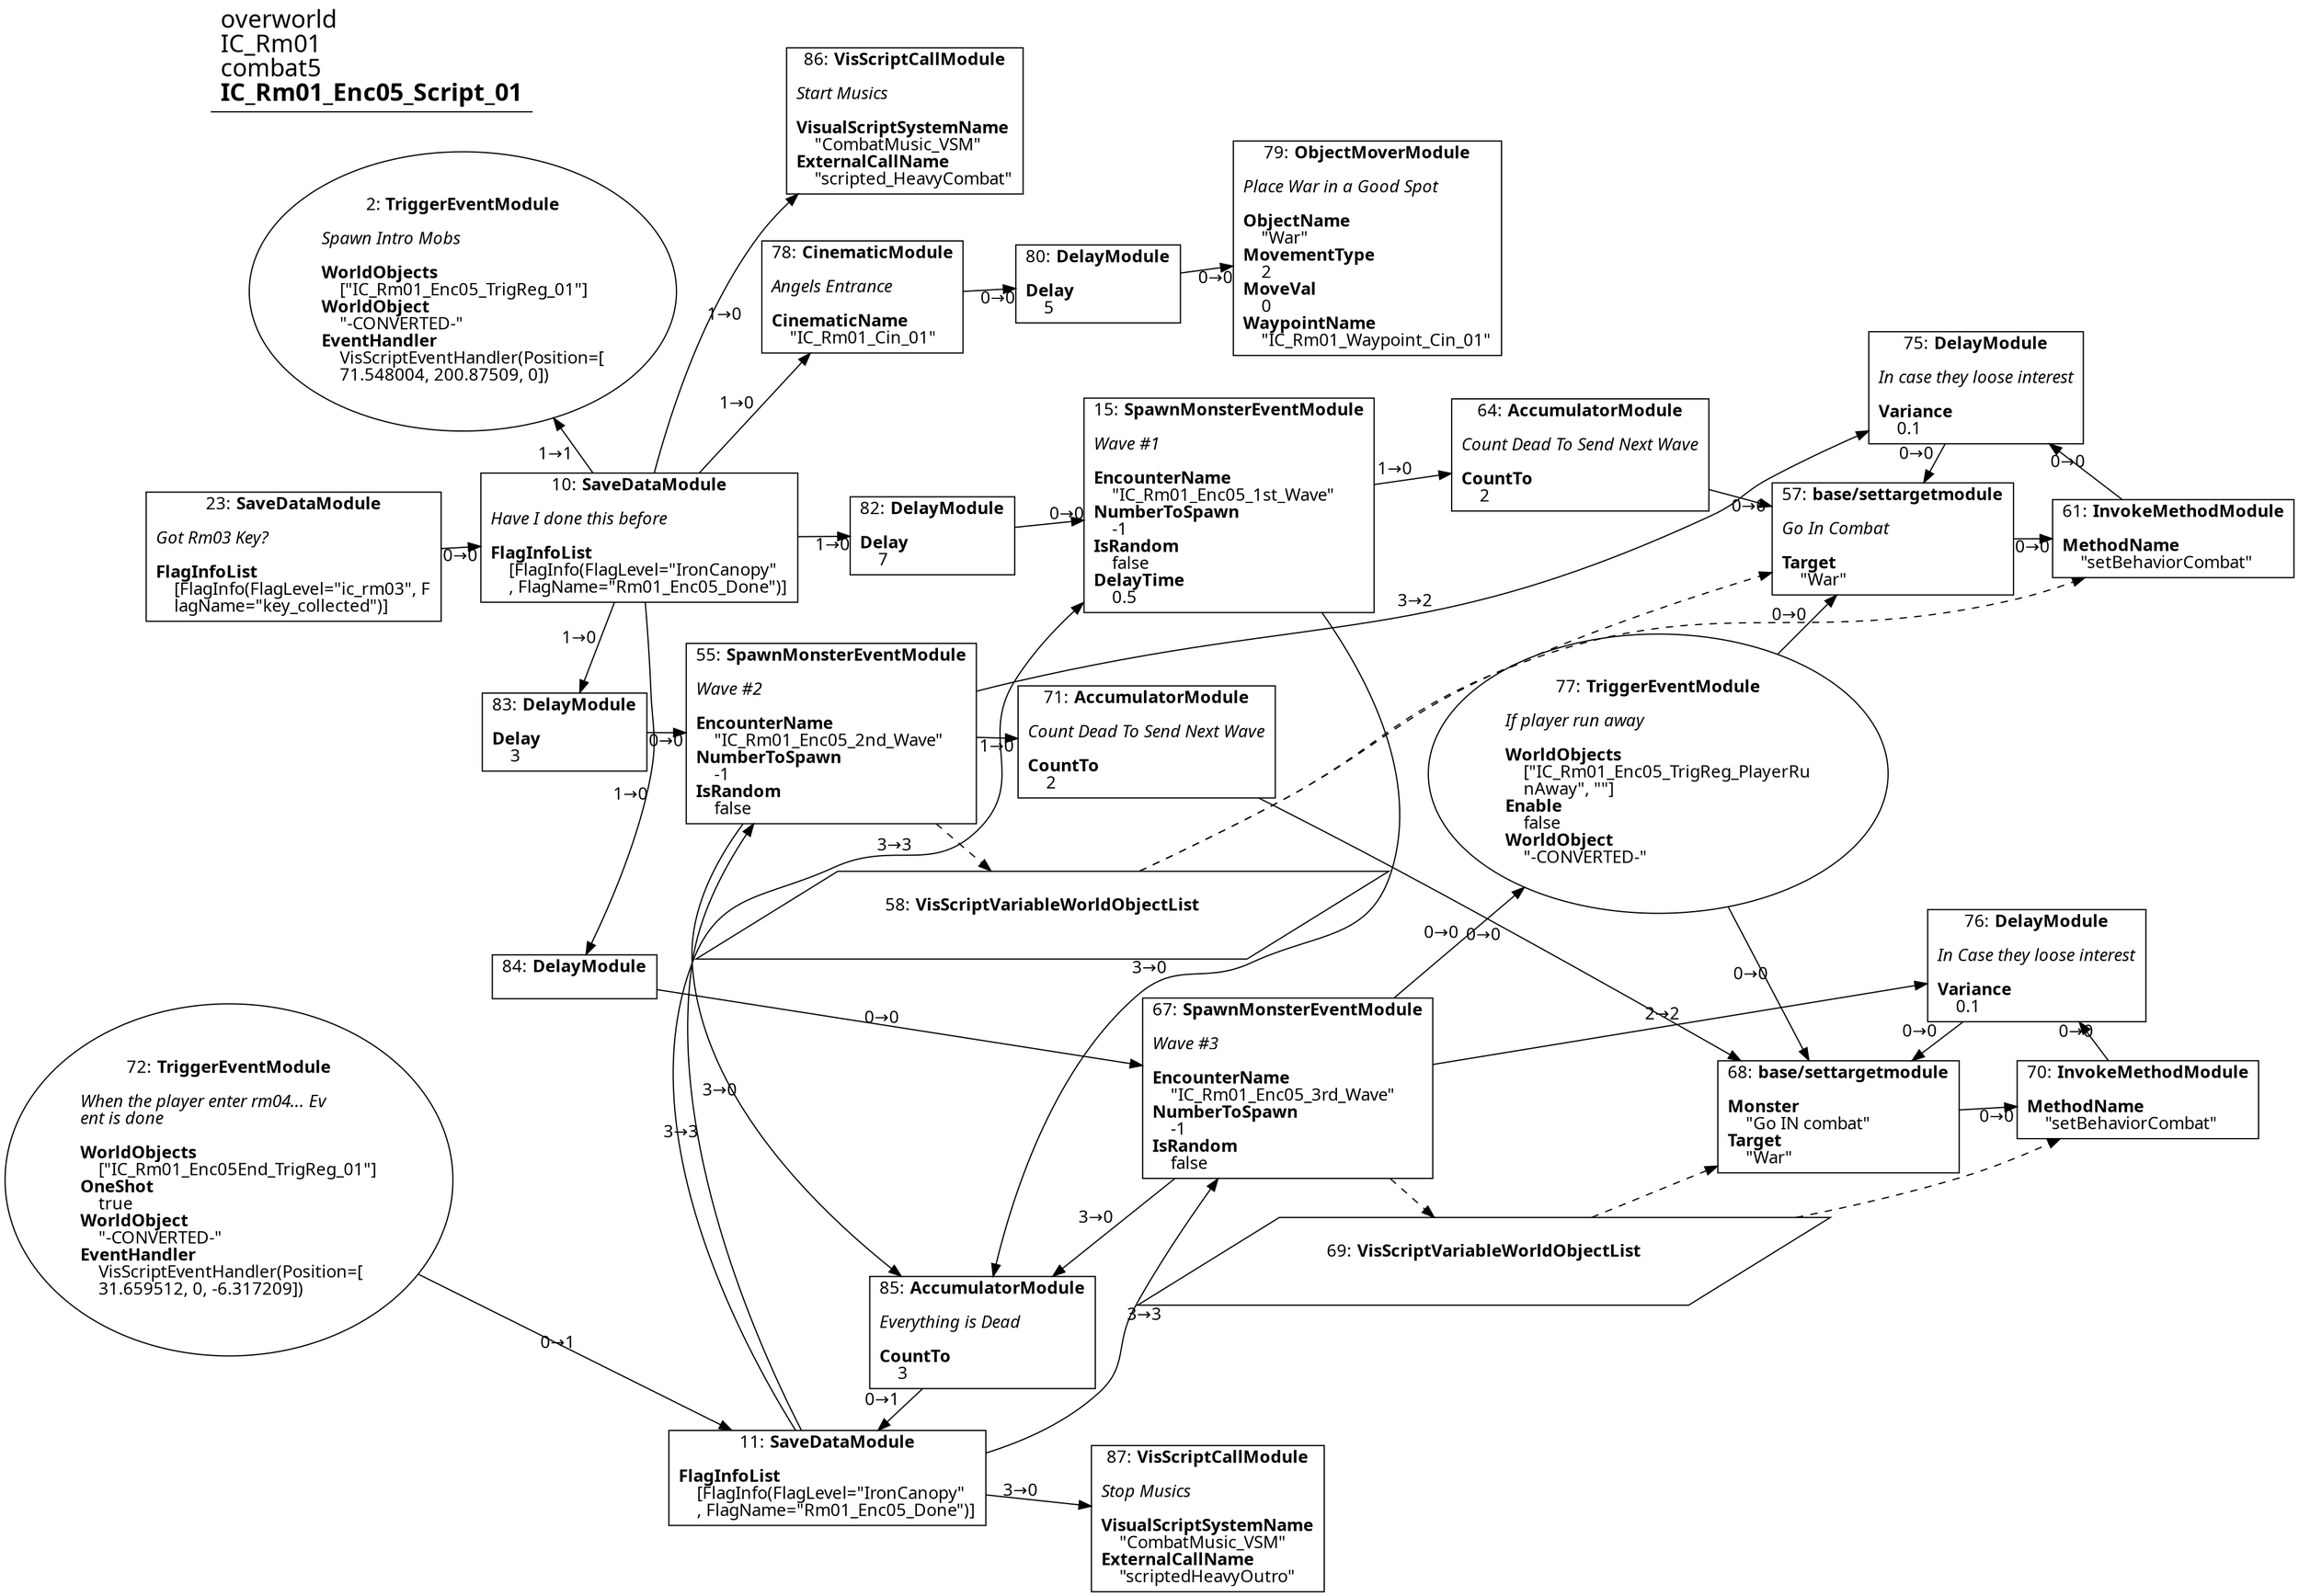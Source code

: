 digraph {
    layout = fdp;
    overlap = prism;
    sep = "+16";
    splines = spline;

    node [ shape = box ];

    graph [ fontname = "Segoe UI" ];
    node [ fontname = "Segoe UI" ];
    edge [ fontname = "Segoe UI" ];

    2 [ label = <2: <b>TriggerEventModule</b><br/><br/><i>Spawn Intro Mobs<br align="left"/></i><br align="left"/><b>WorldObjects</b><br align="left"/>    [&quot;IC_Rm01_Enc05_TrigReg_01&quot;]<br align="left"/><b>WorldObject</b><br align="left"/>    &quot;-CONVERTED-&quot;<br align="left"/><b>EventHandler</b><br align="left"/>    VisScriptEventHandler(Position=[<br align="left"/>    71.548004, 200.87509, 0])<br align="left"/>> ];
    2 [ shape = oval ]
    2 [ pos = "0.62200004,0.55700004!" ];

    10 [ label = <10: <b>SaveDataModule</b><br/><br/><i>Have I done this before<br align="left"/></i><br align="left"/><b>FlagInfoList</b><br align="left"/>    [FlagInfo(FlagLevel=&quot;IronCanopy&quot;<br align="left"/>    , FlagName=&quot;Rm01_Enc05_Done&quot;)]<br align="left"/>> ];
    10 [ pos = "0.768,0.28800002!" ];
    10 -> 2 [ label = "1→1" ];
    10 -> 78 [ label = "1→0" ];
    10 -> 82 [ label = "1→0" ];
    10 -> 83 [ label = "1→0" ];
    10 -> 84 [ label = "1→0" ];
    10 -> 86 [ label = "1→0" ];

    11 [ label = <11: <b>SaveDataModule</b><br/><br/><b>FlagInfoList</b><br align="left"/>    [FlagInfo(FlagLevel=&quot;IronCanopy&quot;<br align="left"/>    , FlagName=&quot;Rm01_Enc05_Done&quot;)]<br align="left"/>> ];
    11 [ pos = "1.2090001,-1.687!" ];
    11 -> 67 [ label = "3→3" ];
    11 -> 55 [ label = "3→3" ];
    11 -> 15 [ label = "3→3" ];
    11 -> 87 [ label = "3→0" ];

    15 [ label = <15: <b>SpawnMonsterEventModule</b><br/><br/><i>Wave #1<br align="left"/></i><br align="left"/><b>EncounterName</b><br align="left"/>    &quot;IC_Rm01_Enc05_1st_Wave&quot;<br align="left"/><b>NumberToSpawn</b><br align="left"/>    -1<br align="left"/><b>IsRandom</b><br align="left"/>    false<br align="left"/><b>DelayTime</b><br align="left"/>    0.5<br align="left"/>> ];
    15 [ pos = "1.429,0.266!" ];
    15 -> 64 [ label = "1→0" ];
    15 -> 85 [ label = "3→0" ];

    23 [ label = <23: <b>SaveDataModule</b><br/><br/><i>Got Rm03 Key?<br align="left"/></i><br align="left"/><b>FlagInfoList</b><br align="left"/>    [FlagInfo(FlagLevel=&quot;ic_rm03&quot;, F<br align="left"/>    lagName=&quot;key_collected&quot;)]<br align="left"/>> ];
    23 [ pos = "0.523,0.287!" ];
    23 -> 10 [ label = "0→0" ];

    55 [ label = <55: <b>SpawnMonsterEventModule</b><br/><br/><i>Wave #2<br align="left"/></i><br align="left"/><b>EncounterName</b><br align="left"/>    &quot;IC_Rm01_Enc05_2nd_Wave&quot;<br align="left"/><b>NumberToSpawn</b><br align="left"/>    -1<br align="left"/><b>IsRandom</b><br align="left"/>    false<br align="left"/>> ];
    55 [ pos = "1.491,-0.264!" ];
    55 -> 71 [ label = "1→0" ];
    55 -> 75 [ label = "3→2" ];
    55 -> 85 [ label = "3→0" ];
    55 -> 58 [ style = dashed ];

    57 [ label = <57: <b>base/settargetmodule</b><br/><br/><i>Go In Combat<br align="left"/></i><br align="left"/><b>Target</b><br align="left"/>    &quot;War&quot;<br align="left"/>> ];
    57 [ pos = "2.528,-0.19100001!" ];
    57 -> 61 [ label = "0→0" ];
    58 -> 57 [ style = dashed ];

    58 [ label = <58: <b>VisScriptVariableWorldObjectList</b><br/><br/>> ];
    58 [ shape = parallelogram ]
    58 [ pos = "1.817,-0.49800003!" ];

    61 [ label = <61: <b>InvokeMethodModule</b><br/><br/><b>MethodName</b><br align="left"/>    &quot;setBehaviorCombat&quot;<br align="left"/>> ];
    61 [ pos = "2.7580001,-0.19100001!" ];
    61 -> 75 [ label = "0→0" ];
    58 -> 61 [ style = dashed ];

    64 [ label = <64: <b>AccumulatorModule</b><br/><br/><i>Count Dead To Send Next Wave<br align="left"/></i><br align="left"/><b>CountTo</b><br align="left"/>    2<br align="left"/>> ];
    64 [ pos = "1.7520001,0.24300002!" ];
    64 -> 57 [ label = "0→0" ];

    67 [ label = <67: <b>SpawnMonsterEventModule</b><br/><br/><i>Wave #3<br align="left"/></i><br align="left"/><b>EncounterName</b><br align="left"/>    &quot;IC_Rm01_Enc05_3rd_Wave&quot;<br align="left"/><b>NumberToSpawn</b><br align="left"/>    -1<br align="left"/><b>IsRandom</b><br align="left"/>    false<br align="left"/>> ];
    67 [ pos = "1.9720001,-0.64900005!" ];
    67 -> 76 [ label = "2→2" ];
    67 -> 77 [ label = "0→0" ];
    67 -> 85 [ label = "3→0" ];
    67 -> 69 [ style = dashed ];

    68 [ label = <68: <b>base/settargetmodule</b><br/><br/><b>Monster</b><br align="left"/>    &quot;Go IN combat&quot;<br align="left"/><b>Target</b><br align="left"/>    &quot;War&quot;<br align="left"/>> ];
    68 [ pos = "2.5410001,-0.897!" ];
    68 -> 70 [ label = "0→0" ];
    69 -> 68 [ style = dashed ];

    69 [ label = <69: <b>VisScriptVariableWorldObjectList</b><br/><br/>> ];
    69 [ shape = parallelogram ]
    69 [ pos = "2.3000002,-1.019!" ];

    70 [ label = <70: <b>InvokeMethodModule</b><br/><br/><b>MethodName</b><br align="left"/>    &quot;setBehaviorCombat&quot;<br align="left"/>> ];
    70 [ pos = "2.7710001,-0.897!" ];
    70 -> 76 [ label = "0→0" ];
    69 -> 70 [ style = dashed ];

    71 [ label = <71: <b>AccumulatorModule</b><br/><br/><i>Count Dead To Send Next Wave<br align="left"/></i><br align="left"/><b>CountTo</b><br align="left"/>    2<br align="left"/>> ];
    71 [ pos = "1.8800001,-0.287!" ];
    71 -> 68 [ label = "0→0" ];

    72 [ label = <72: <b>TriggerEventModule</b><br/><br/><i>When the player enter rm04... Ev<br align="left"/>ent is done<br align="left"/></i><br align="left"/><b>WorldObjects</b><br align="left"/>    [&quot;IC_Rm01_Enc05End_TrigReg_01&quot;]<br align="left"/><b>OneShot</b><br align="left"/>    true<br align="left"/><b>WorldObject</b><br align="left"/>    &quot;-CONVERTED-&quot;<br align="left"/><b>EventHandler</b><br align="left"/>    VisScriptEventHandler(Position=[<br align="left"/>    31.659512, 0, -6.317209])<br align="left"/>> ];
    72 [ shape = oval ]
    72 [ pos = "0.5,-1.041!" ];
    72 -> 11 [ label = "0→1" ];

    75 [ label = <75: <b>DelayModule</b><br/><br/><i>In case they loose interest<br align="left"/></i><br align="left"/><b>Variance</b><br align="left"/>    0.1<br align="left"/>> ];
    75 [ pos = "2.6460001,0.008!" ];
    75 -> 57 [ label = "0→0" ];

    76 [ label = <76: <b>DelayModule</b><br/><br/><i>In Case they loose interest<br align="left"/></i><br align="left"/><b>Variance</b><br align="left"/>    0.1<br align="left"/>> ];
    76 [ pos = "2.674,-0.648!" ];
    76 -> 68 [ label = "0→0" ];

    77 [ label = <77: <b>TriggerEventModule</b><br/><br/><i>If player run away<br align="left"/></i><br align="left"/><b>WorldObjects</b><br align="left"/>    [&quot;IC_Rm01_Enc05_TrigReg_PlayerRu<br align="left"/>    nAway&quot;, &quot;&quot;]<br align="left"/><b>Enable</b><br align="left"/>    false<br align="left"/><b>WorldObject</b><br align="left"/>    &quot;-CONVERTED-&quot;<br align="left"/>> ];
    77 [ shape = oval ]
    77 [ pos = "2.2910001,-0.40300003!" ];
    77 -> 57 [ label = "0→0" ];
    77 -> 68 [ label = "0→0" ];

    78 [ label = <78: <b>CinematicModule</b><br/><br/><i>Angels Entrance<br align="left"/></i><br align="left"/><b>CinematicName</b><br align="left"/>    &quot;IC_Rm01_Cin_01&quot;<br align="left"/>> ];
    78 [ pos = "1.1420001,0.629!" ];
    78 -> 80 [ label = "0→0" ];

    79 [ label = <79: <b>ObjectMoverModule</b><br/><br/><i>Place War in a Good Spot<br align="left"/></i><br align="left"/><b>ObjectName</b><br align="left"/>    &quot;War&quot;<br align="left"/><b>MovementType</b><br align="left"/>    2<br align="left"/><b>MoveVal</b><br align="left"/>    0<br align="left"/><b>WaypointName</b><br align="left"/>    &quot;IC_Rm01_Waypoint_Cin_01&quot;<br align="left"/>> ];
    79 [ pos = "1.4990001,0.629!" ];

    80 [ label = <80: <b>DelayModule</b><br/><br/><b>Delay</b><br align="left"/>    5<br align="left"/>> ];
    80 [ pos = "1.337,0.629!" ];
    80 -> 79 [ label = "0→0" ];

    82 [ label = <82: <b>DelayModule</b><br/><br/><b>Delay</b><br align="left"/>    7<br align="left"/>> ];
    82 [ pos = "1.1240001,0.266!" ];
    82 -> 15 [ label = "0→0" ];

    83 [ label = <83: <b>DelayModule</b><br/><br/><b>Delay</b><br align="left"/>    3<br align="left"/>> ];
    83 [ pos = "1.1110001,-0.264!" ];
    83 -> 55 [ label = "0→0" ];

    84 [ label = <84: <b>DelayModule</b><br/><br/>> ];
    84 [ pos = "1.116,-0.725!" ];
    84 -> 67 [ label = "0→0" ];

    85 [ label = <85: <b>AccumulatorModule</b><br/><br/><i>Everything is Dead<br align="left"/></i><br align="left"/><b>CountTo</b><br align="left"/>    3<br align="left"/>> ];
    85 [ pos = "1.876,-1.1470001!" ];
    85 -> 11 [ label = "0→1" ];

    86 [ label = <86: <b>VisScriptCallModule</b><br/><br/><i>Start Musics<br align="left"/></i><br align="left"/><b>VisualScriptSystemName</b><br align="left"/>    &quot;CombatMusic_VSM&quot;<br align="left"/><b>ExternalCallName</b><br align="left"/>    &quot;scripted_HeavyCombat&quot;<br align="left"/>> ];
    86 [ pos = "1.1580001,0.80100006!" ];

    87 [ label = <87: <b>VisScriptCallModule</b><br/><br/><i>Stop Musics<br align="left"/></i><br align="left"/><b>VisualScriptSystemName</b><br align="left"/>    &quot;CombatMusic_VSM&quot;<br align="left"/><b>ExternalCallName</b><br align="left"/>    &quot;scriptedHeavyOutro&quot;<br align="left"/>> ];
    87 [ pos = "1.4840001,-1.7310001!" ];

    title [ pos = "0.499,0.80200005!" ];
    title [ shape = underline ];
    title [ label = <<font point-size="20">overworld<br align="left"/>IC_Rm01<br align="left"/>combat5<br align="left"/><b>IC_Rm01_Enc05_Script_01</b><br align="left"/></font>> ];
}

